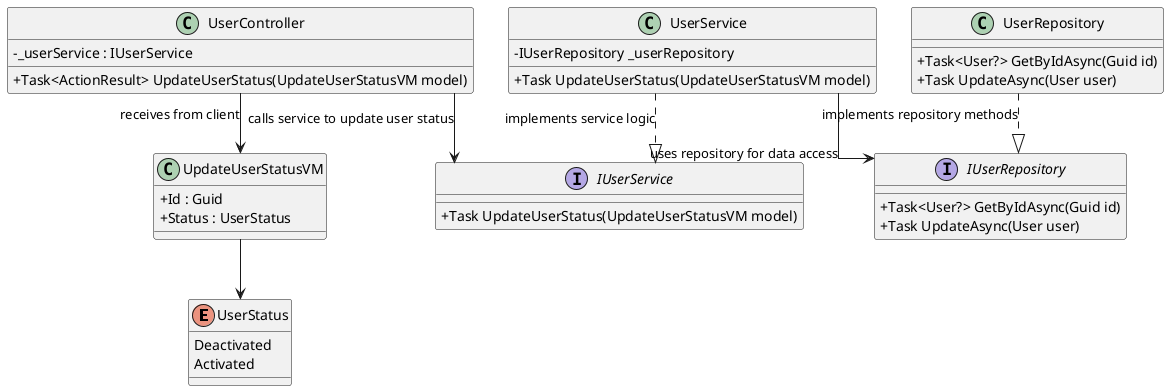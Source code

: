 @startuml
skinparam classAttributeIconSize 0
skinparam defaultTextAlignment center
skinparam linetype ortho
top to bottom direction

' ==== ENUM ====
enum UserStatus {
    Deactivated
    Activated
}

' ==== VIEWMODEL ====
class UpdateUserStatusVM {
    +Id : Guid
    +Status : UserStatus
}

UpdateUserStatusVM --> UserStatus

' ==== CONTROLLER ====
class UserController {
    -_userService : IUserService
    +Task<ActionResult> UpdateUserStatus(UpdateUserStatusVM model)
}
UserController --> UpdateUserStatusVM : "receives from client"
UserController --> IUserService : "calls service to update user status"

' ==== SERVICE LAYER ====
interface IUserService {
    +Task UpdateUserStatus(UpdateUserStatusVM model)
}

class UserService {
    -IUserRepository _userRepository
    +Task UpdateUserStatus(UpdateUserStatusVM model)
}
UserService ..|> IUserService : "implements service logic"
UserService --> IUserRepository : "uses repository for data access"

' ==== REPOSITORY LAYER ====
interface IUserRepository {
    +Task<User?> GetByIdAsync(Guid id)
    +Task UpdateAsync(User user)
}

class UserRepository {
    +Task<User?> GetByIdAsync(Guid id)
    +Task UpdateAsync(User user)
}
UserRepository ..|> IUserRepository : "implements repository methods"

@enduml
